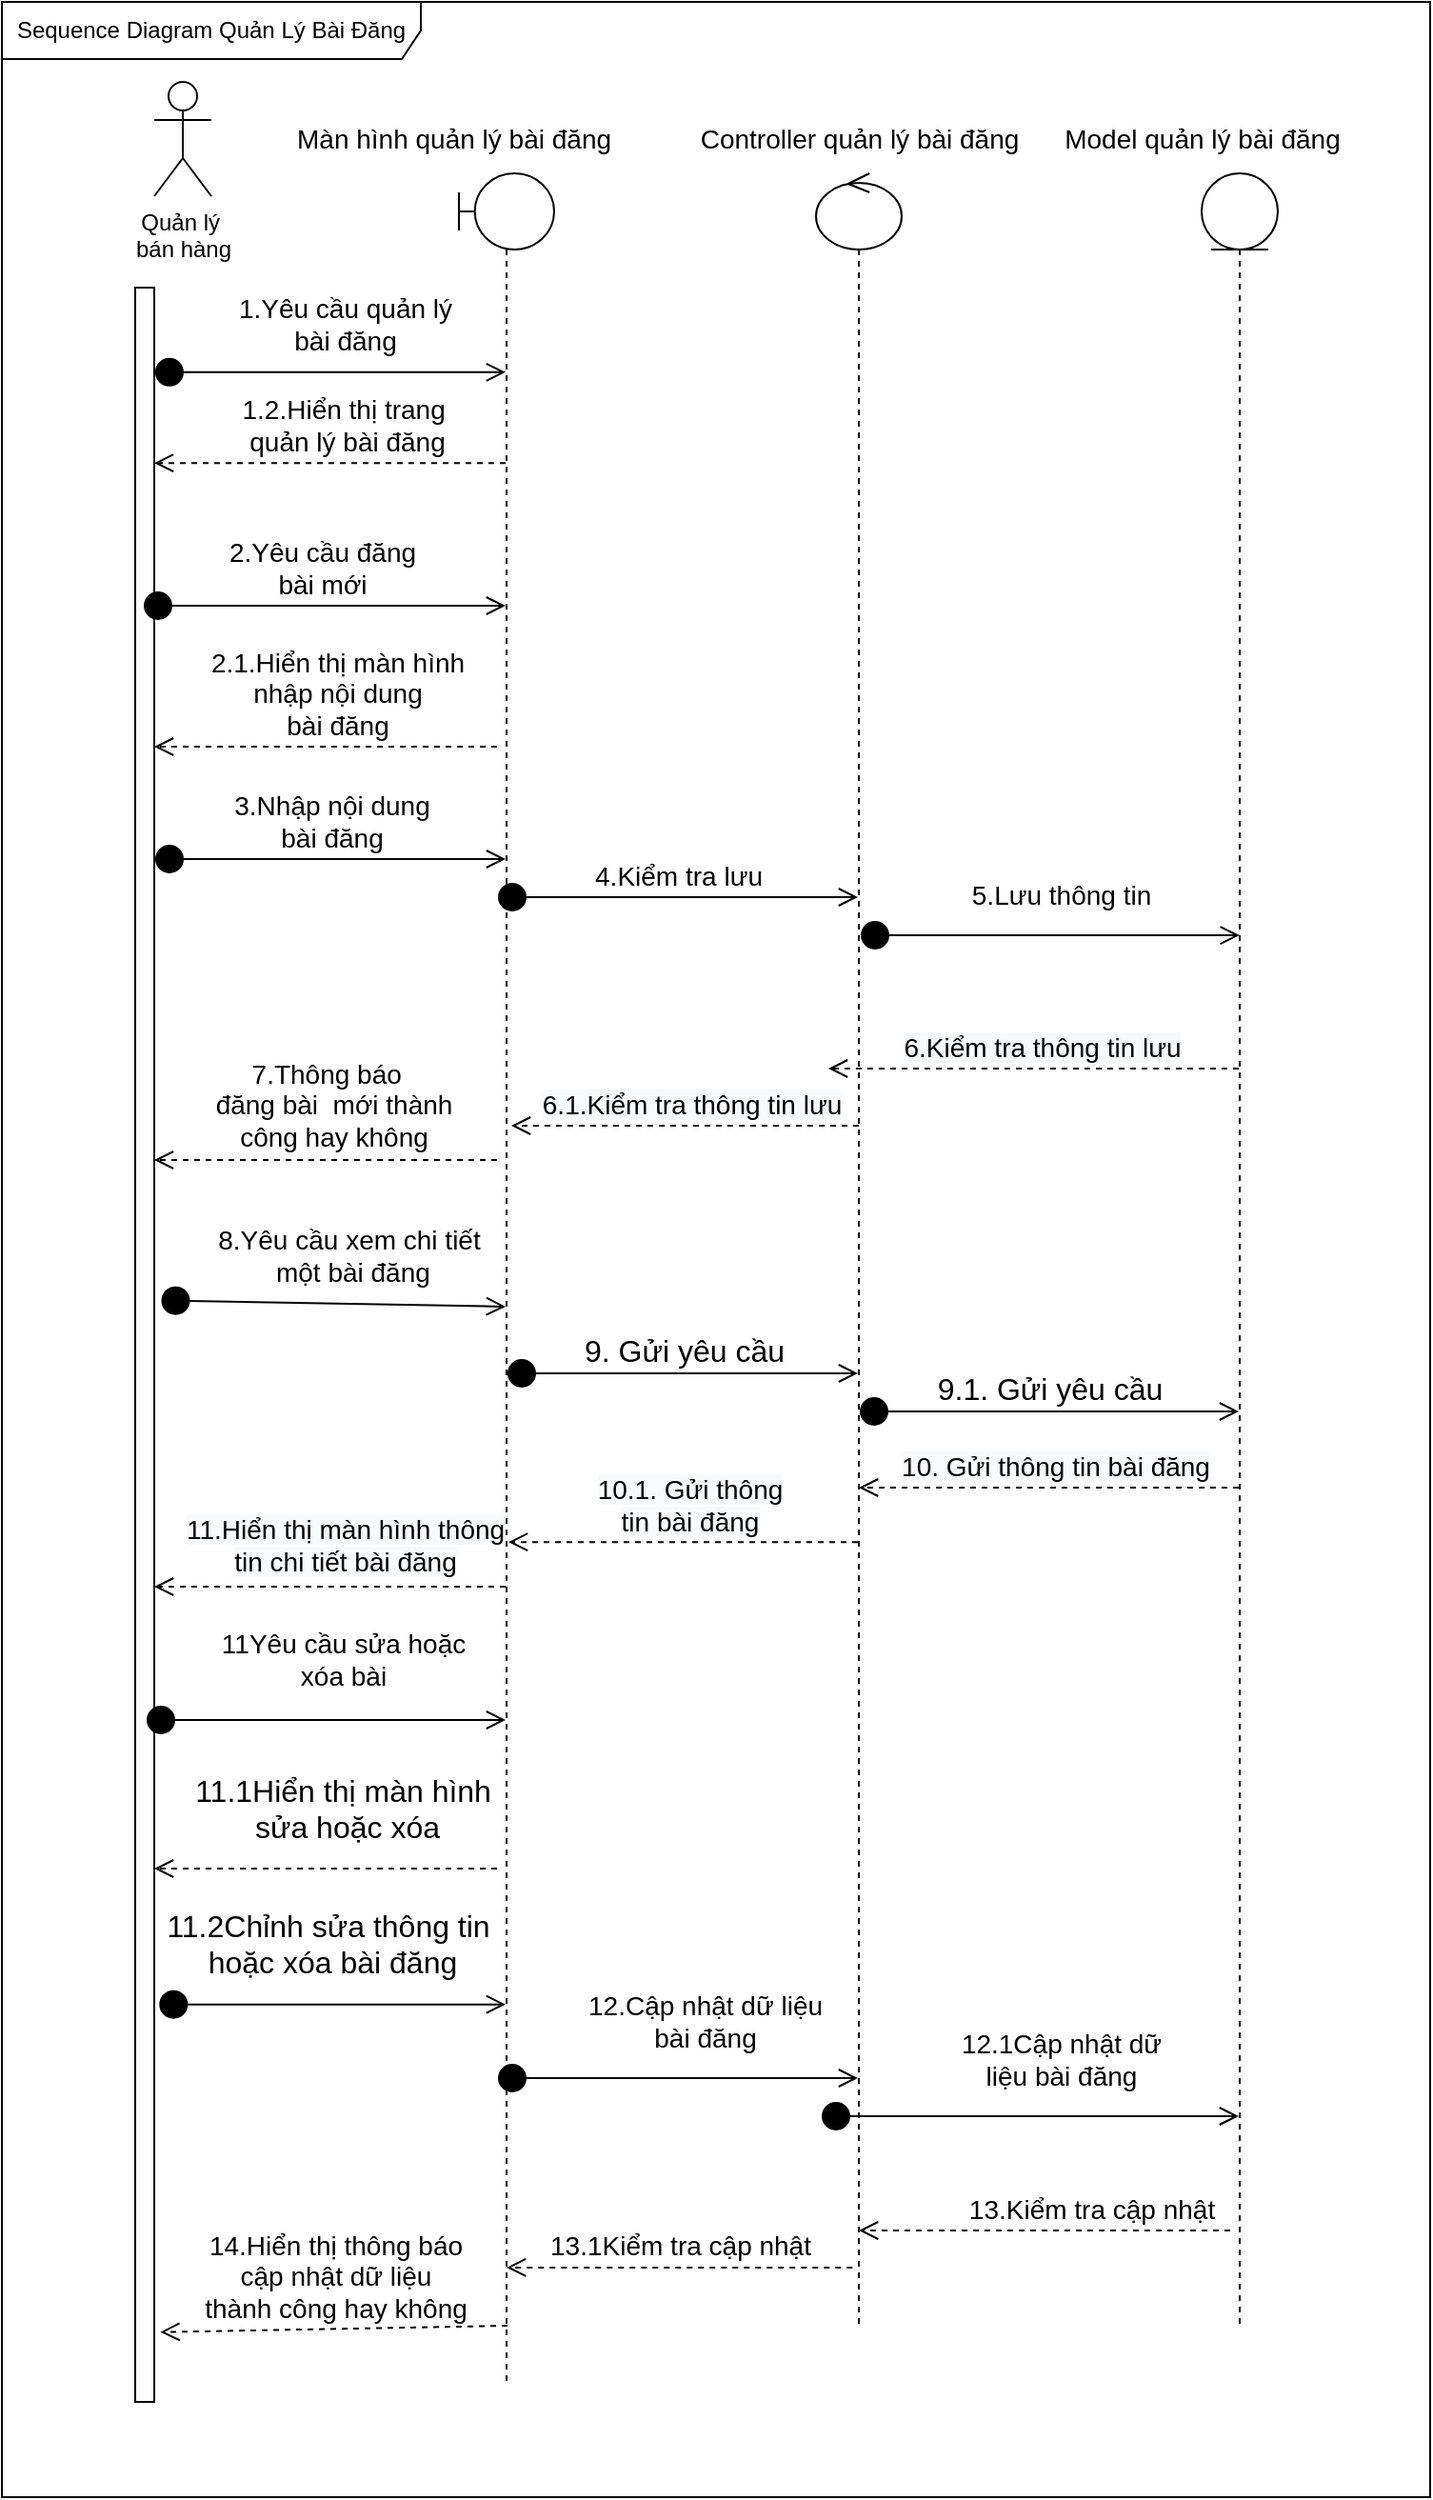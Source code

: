 <mxfile version="13.10.4" type="github">
  <diagram id="Fnlm2DMjcHi9s2eUOgVF" name="Page-1">
    <mxGraphModel dx="1440" dy="606" grid="1" gridSize="10" guides="1" tooltips="1" connect="1" arrows="1" fold="1" page="1" pageScale="1" pageWidth="850" pageHeight="1100" background="#ffffff" math="0" shadow="0">
      <root>
        <mxCell id="0" />
        <mxCell id="1" parent="0" />
        <mxCell id="_-ubU_-cTiMx6BFaM_Zj-2" value="Quản lý&amp;nbsp;&lt;br&gt;bán hàng" style="shape=umlActor;verticalLabelPosition=bottom;verticalAlign=top;html=1;" parent="1" vertex="1">
          <mxGeometry x="130" y="82" width="30" height="60" as="geometry" />
        </mxCell>
        <mxCell id="_-ubU_-cTiMx6BFaM_Zj-3" value="" style="shape=umlLifeline;participant=umlBoundary;perimeter=lifelinePerimeter;whiteSpace=wrap;html=1;container=1;collapsible=0;recursiveResize=0;verticalAlign=top;spacingTop=36;outlineConnect=0;" parent="1" vertex="1">
          <mxGeometry x="290" y="130" width="50" height="1160" as="geometry" />
        </mxCell>
        <mxCell id="_-ubU_-cTiMx6BFaM_Zj-4" value="" style="shape=umlLifeline;participant=umlEntity;perimeter=lifelinePerimeter;whiteSpace=wrap;html=1;container=1;collapsible=0;recursiveResize=0;verticalAlign=top;spacingTop=36;outlineConnect=0;" parent="1" vertex="1">
          <mxGeometry x="680" y="130" width="40" height="1130" as="geometry" />
        </mxCell>
        <mxCell id="_-ubU_-cTiMx6BFaM_Zj-5" value="" style="shape=umlLifeline;participant=umlControl;perimeter=lifelinePerimeter;whiteSpace=wrap;html=1;container=1;collapsible=0;recursiveResize=0;verticalAlign=top;spacingTop=36;outlineConnect=0;" parent="1" vertex="1">
          <mxGeometry x="477.5" y="130" width="45" height="1130" as="geometry" />
        </mxCell>
        <mxCell id="_-ubU_-cTiMx6BFaM_Zj-20" value="&lt;font style=&quot;font-size: 14px&quot;&gt;5.Lưu thông tin&lt;/font&gt;" style="html=1;verticalAlign=bottom;startArrow=circle;startFill=1;endArrow=open;startSize=6;endSize=8;entryX=0.498;entryY=0.354;entryDx=0;entryDy=0;entryPerimeter=0;" parent="_-ubU_-cTiMx6BFaM_Zj-5" target="_-ubU_-cTiMx6BFaM_Zj-4" edge="1">
          <mxGeometry x="0.055" y="10" width="80" relative="1" as="geometry">
            <mxPoint x="23" y="400" as="sourcePoint" />
            <mxPoint x="192.5" y="400" as="targetPoint" />
            <mxPoint as="offset" />
          </mxGeometry>
        </mxCell>
        <mxCell id="_-ubU_-cTiMx6BFaM_Zj-6" value="&lt;font style=&quot;font-size: 14px&quot;&gt;Màn hình quản lý bài đăng&lt;/font&gt;" style="text;html=1;align=center;verticalAlign=middle;resizable=0;points=[];autosize=1;" parent="1" vertex="1">
          <mxGeometry x="197" y="102" width="180" height="20" as="geometry" />
        </mxCell>
        <mxCell id="_-ubU_-cTiMx6BFaM_Zj-7" value="&lt;font style=&quot;font-size: 14px&quot;&gt;Controller quản lý bài đăng&lt;/font&gt;" style="text;html=1;align=center;verticalAlign=middle;resizable=0;points=[];autosize=1;" parent="1" vertex="1">
          <mxGeometry x="410" y="102" width="180" height="20" as="geometry" />
        </mxCell>
        <mxCell id="_-ubU_-cTiMx6BFaM_Zj-8" value="&lt;font style=&quot;font-size: 14px&quot;&gt;Model quản lý bài đăng&lt;/font&gt;" style="text;html=1;align=center;verticalAlign=middle;resizable=0;points=[];autosize=1;" parent="1" vertex="1">
          <mxGeometry x="600" y="102" width="160" height="20" as="geometry" />
        </mxCell>
        <mxCell id="_-ubU_-cTiMx6BFaM_Zj-9" value="" style="html=1;points=[];perimeter=orthogonalPerimeter;" parent="1" vertex="1">
          <mxGeometry x="120" y="190" width="10" height="1110" as="geometry" />
        </mxCell>
        <mxCell id="_-ubU_-cTiMx6BFaM_Zj-11" value="&lt;font style=&quot;font-size: 14px&quot;&gt;1.Yêu cầu quản lý &lt;br&gt;bài đăng&lt;/font&gt;" style="html=1;verticalAlign=bottom;startArrow=circle;startFill=1;endArrow=open;startSize=6;endSize=8;exitX=0.997;exitY=0.04;exitDx=0;exitDy=0;exitPerimeter=0;" parent="1" source="_-ubU_-cTiMx6BFaM_Zj-9" target="_-ubU_-cTiMx6BFaM_Zj-3" edge="1">
          <mxGeometry x="0.089" y="5" width="80" relative="1" as="geometry">
            <mxPoint x="130.0" y="215.33" as="sourcePoint" />
            <mxPoint x="293.49" y="215.33" as="targetPoint" />
            <mxPoint as="offset" />
          </mxGeometry>
        </mxCell>
        <mxCell id="_-ubU_-cTiMx6BFaM_Zj-12" value="&lt;font style=&quot;font-size: 14px&quot;&gt;1.2.Hiển thị trang&amp;nbsp;&lt;br&gt;quản lý bài đăng&lt;br&gt;&lt;/font&gt;" style="html=1;verticalAlign=bottom;endArrow=open;dashed=1;endSize=8;" parent="1" target="_-ubU_-cTiMx6BFaM_Zj-9" edge="1">
          <mxGeometry x="-0.089" relative="1" as="geometry">
            <mxPoint x="314.5" y="282.11" as="sourcePoint" />
            <mxPoint x="151.01" y="282.11" as="targetPoint" />
            <mxPoint as="offset" />
          </mxGeometry>
        </mxCell>
        <mxCell id="_-ubU_-cTiMx6BFaM_Zj-14" value="&lt;font style=&quot;font-size: 14px&quot;&gt;2.Yêu cầu đăng &lt;br&gt;bài&amp;nbsp;mới&lt;br&gt;&lt;/font&gt;" style="html=1;verticalAlign=bottom;startArrow=circle;startFill=1;endArrow=open;startSize=6;endSize=8;" parent="1" edge="1" target="_-ubU_-cTiMx6BFaM_Zj-3">
          <mxGeometry width="80" relative="1" as="geometry">
            <mxPoint x="140" y="357" as="sourcePoint" />
            <mxPoint x="310" y="357" as="targetPoint" />
            <Array as="points">
              <mxPoint x="130" y="357" />
            </Array>
          </mxGeometry>
        </mxCell>
        <mxCell id="_-ubU_-cTiMx6BFaM_Zj-16" value="&lt;font style=&quot;font-size: 14px&quot;&gt;2.1.Hiển thị màn hình &lt;br&gt;nhập nội dung &lt;br&gt;bài đăng&lt;/font&gt;" style="html=1;verticalAlign=bottom;endArrow=open;dashed=1;endSize=8;" parent="1" target="_-ubU_-cTiMx6BFaM_Zj-9" edge="1">
          <mxGeometry x="-0.059" relative="1" as="geometry">
            <mxPoint x="310" y="431" as="sourcePoint" />
            <mxPoint x="162" y="431" as="targetPoint" />
            <Array as="points">
              <mxPoint x="240" y="431" />
            </Array>
            <mxPoint as="offset" />
          </mxGeometry>
        </mxCell>
        <mxCell id="_-ubU_-cTiMx6BFaM_Zj-17" value="&lt;font style=&quot;font-size: 14px&quot;&gt;3.Nhập nội dung &lt;br&gt;bài đăng&lt;/font&gt;" style="html=1;verticalAlign=bottom;startArrow=circle;startFill=1;endArrow=open;startSize=6;endSize=8;" parent="1" target="_-ubU_-cTiMx6BFaM_Zj-3" edge="1" source="_-ubU_-cTiMx6BFaM_Zj-9">
          <mxGeometry width="80" relative="1" as="geometry">
            <mxPoint x="160" y="490" as="sourcePoint" />
            <mxPoint x="240" y="490" as="targetPoint" />
            <Array as="points">
              <mxPoint x="150" y="490" />
            </Array>
          </mxGeometry>
        </mxCell>
        <mxCell id="_-ubU_-cTiMx6BFaM_Zj-18" value="&lt;font style=&quot;font-size: 14px&quot;&gt;4.Kiểm tra lưu&lt;/font&gt;" style="html=1;verticalAlign=bottom;startArrow=circle;startFill=1;endArrow=open;startSize=6;endSize=8;" parent="1" target="_-ubU_-cTiMx6BFaM_Zj-5" edge="1">
          <mxGeometry width="80" relative="1" as="geometry">
            <mxPoint x="310" y="510" as="sourcePoint" />
            <mxPoint x="390" y="510" as="targetPoint" />
          </mxGeometry>
        </mxCell>
        <mxCell id="_-ubU_-cTiMx6BFaM_Zj-21" value="&lt;span style=&quot;font-size: 14px ; background-color: rgb(248 , 249 , 250)&quot;&gt;6.Kiểm tra thông tin lưu&lt;/span&gt;" style="html=1;verticalAlign=bottom;endArrow=open;dashed=1;endSize=8;" parent="1" source="_-ubU_-cTiMx6BFaM_Zj-4" edge="1">
          <mxGeometry x="-0.035" relative="1" as="geometry">
            <mxPoint x="643.5" y="600.0" as="sourcePoint" />
            <mxPoint x="484" y="600" as="targetPoint" />
            <Array as="points">
              <mxPoint x="504" y="600" />
            </Array>
            <mxPoint as="offset" />
          </mxGeometry>
        </mxCell>
        <mxCell id="_-ubU_-cTiMx6BFaM_Zj-23" value="&lt;span style=&quot;font-size: 14px ; background-color: rgb(248 , 249 , 250)&quot;&gt;6.1.Kiểm tra thông tin lưu&lt;/span&gt;" style="html=1;verticalAlign=bottom;endArrow=open;dashed=1;endSize=8;" parent="1" edge="1">
          <mxGeometry x="-0.035" relative="1" as="geometry">
            <mxPoint x="500" y="630" as="sourcePoint" />
            <mxPoint x="317.5" y="630.0" as="targetPoint" />
            <Array as="points">
              <mxPoint x="413.5" y="630" />
              <mxPoint x="337.5" y="630" />
            </Array>
            <mxPoint as="offset" />
          </mxGeometry>
        </mxCell>
        <mxCell id="_-ubU_-cTiMx6BFaM_Zj-25" value="&lt;font style=&quot;font-size: 14px&quot;&gt;7.Thông báo&amp;nbsp;&amp;nbsp;&lt;br&gt;đăng bài&amp;nbsp; mới thành &lt;br&gt;công hay không&lt;br&gt;&lt;/font&gt;" style="html=1;verticalAlign=bottom;endArrow=open;dashed=1;endSize=8;" parent="1" target="_-ubU_-cTiMx6BFaM_Zj-9" edge="1">
          <mxGeometry x="-0.043" y="-1" relative="1" as="geometry">
            <mxPoint x="310" y="648" as="sourcePoint" />
            <mxPoint x="152.86" y="695" as="targetPoint" />
            <mxPoint as="offset" />
          </mxGeometry>
        </mxCell>
        <mxCell id="_-ubU_-cTiMx6BFaM_Zj-26" value="&lt;font style=&quot;font-size: 14px&quot;&gt;8.Yêu cầu xem chi tiết&lt;br&gt;&amp;nbsp;một bài đăng&lt;/font&gt;" style="html=1;verticalAlign=bottom;startArrow=circle;startFill=1;endArrow=open;startSize=6;endSize=8;exitX=1.324;exitY=0.479;exitDx=0;exitDy=0;exitPerimeter=0;" parent="1" source="_-ubU_-cTiMx6BFaM_Zj-9" edge="1">
          <mxGeometry x="0.094" y="5" width="80" relative="1" as="geometry">
            <mxPoint x="150" y="725" as="sourcePoint" />
            <mxPoint x="314.5" y="725" as="targetPoint" />
            <mxPoint as="offset" />
          </mxGeometry>
        </mxCell>
        <mxCell id="_-ubU_-cTiMx6BFaM_Zj-30" value="&lt;font size=&quot;3&quot;&gt;9. Gửi yêu cầu&lt;/font&gt;" style="html=1;verticalAlign=bottom;startArrow=circle;startFill=1;endArrow=open;startSize=6;endSize=8;" parent="1" target="_-ubU_-cTiMx6BFaM_Zj-5" edge="1" source="_-ubU_-cTiMx6BFaM_Zj-3">
          <mxGeometry width="80" relative="1" as="geometry">
            <mxPoint x="319" y="760" as="sourcePoint" />
            <mxPoint x="453.5" y="760" as="targetPoint" />
            <Array as="points">
              <mxPoint x="389" y="760" />
            </Array>
          </mxGeometry>
        </mxCell>
        <mxCell id="_-ubU_-cTiMx6BFaM_Zj-31" value="&lt;font size=&quot;3&quot;&gt;9.1. Gửi yêu cầu&lt;/font&gt;" style="html=1;verticalAlign=bottom;startArrow=circle;startFill=1;endArrow=open;startSize=6;endSize=8;" parent="1" target="_-ubU_-cTiMx6BFaM_Zj-4" edge="1">
          <mxGeometry width="80" relative="1" as="geometry">
            <mxPoint x="500" y="780" as="sourcePoint" />
            <mxPoint x="650.0" y="780" as="targetPoint" />
            <Array as="points">
              <mxPoint x="554.5" y="780" />
            </Array>
          </mxGeometry>
        </mxCell>
        <mxCell id="_-ubU_-cTiMx6BFaM_Zj-32" value="&lt;span style=&quot;font-size: 14px ; background-color: rgb(248 , 249 , 250)&quot;&gt;10. Gửi thông tin bài đăng&lt;/span&gt;" style="html=1;verticalAlign=bottom;endArrow=open;dashed=1;endSize=8;" parent="1" edge="1" source="_-ubU_-cTiMx6BFaM_Zj-4">
          <mxGeometry x="-0.035" relative="1" as="geometry">
            <mxPoint x="665.5" y="820" as="sourcePoint" />
            <mxPoint x="500" y="820" as="targetPoint" />
            <Array as="points">
              <mxPoint x="500" y="820" />
            </Array>
            <mxPoint as="offset" />
          </mxGeometry>
        </mxCell>
        <mxCell id="_-ubU_-cTiMx6BFaM_Zj-33" value="&lt;span style=&quot;font-size: 14px ; background-color: rgb(248 , 249 , 250)&quot;&gt;10.1. Gửi thông &lt;br&gt;tin bài đăng&lt;/span&gt;" style="html=1;verticalAlign=bottom;endArrow=open;dashed=1;endSize=8;" parent="1" edge="1" source="_-ubU_-cTiMx6BFaM_Zj-5">
          <mxGeometry x="-0.035" relative="1" as="geometry">
            <mxPoint x="505" y="849" as="sourcePoint" />
            <mxPoint x="316" y="849" as="targetPoint" />
            <Array as="points">
              <mxPoint x="316" y="848.57" />
            </Array>
            <mxPoint as="offset" />
          </mxGeometry>
        </mxCell>
        <mxCell id="_-ubU_-cTiMx6BFaM_Zj-34" value="&lt;span style=&quot;font-size: 14px ; background-color: rgb(248 , 249 , 250)&quot;&gt;11.Hiển thị màn hình thông &lt;br&gt;tin chi tiết bài đăng&lt;/span&gt;" style="html=1;verticalAlign=bottom;endArrow=open;dashed=1;endSize=8;" parent="1" edge="1" source="_-ubU_-cTiMx6BFaM_Zj-3">
          <mxGeometry x="-0.084" y="-2" relative="1" as="geometry">
            <mxPoint x="310" y="872" as="sourcePoint" />
            <mxPoint x="130" y="872" as="targetPoint" />
            <Array as="points">
              <mxPoint x="275" y="872" />
              <mxPoint x="160" y="872" />
            </Array>
            <mxPoint as="offset" />
          </mxGeometry>
        </mxCell>
        <mxCell id="_-ubU_-cTiMx6BFaM_Zj-35" value="&lt;font style=&quot;font-size: 14px&quot;&gt;11Yêu cầu sửa hoặc &lt;br&gt;xóa bài&lt;/font&gt;" style="html=1;verticalAlign=bottom;startArrow=circle;startFill=1;endArrow=open;startSize=6;endSize=8;" parent="1" target="_-ubU_-cTiMx6BFaM_Zj-3" edge="1">
          <mxGeometry x="0.094" y="12" width="80" relative="1" as="geometry">
            <mxPoint x="125.5" y="942" as="sourcePoint" />
            <mxPoint x="290.0" y="942" as="targetPoint" />
            <mxPoint as="offset" />
          </mxGeometry>
        </mxCell>
        <mxCell id="_-ubU_-cTiMx6BFaM_Zj-36" value="&lt;font size=&quot;3&quot;&gt;11.1Hiển thị màn hình&amp;nbsp;&lt;br&gt;sửa hoặc xóa&lt;br&gt;&lt;/font&gt;" style="html=1;verticalAlign=bottom;endArrow=open;dashed=1;endSize=8;" parent="1" target="_-ubU_-cTiMx6BFaM_Zj-9" edge="1">
          <mxGeometry x="-0.125" y="-10" relative="1" as="geometry">
            <mxPoint x="310" y="1020" as="sourcePoint" />
            <mxPoint x="230" y="1020" as="targetPoint" />
            <mxPoint as="offset" />
          </mxGeometry>
        </mxCell>
        <mxCell id="_-ubU_-cTiMx6BFaM_Zj-37" value="&lt;font size=&quot;3&quot;&gt;11.2Chỉnh sửa thông tin&lt;br&gt;&amp;nbsp;hoặc xóa bài đăng&lt;br&gt;&lt;/font&gt;" style="html=1;verticalAlign=bottom;startArrow=circle;startFill=1;endArrow=open;startSize=6;endSize=8;exitX=1.215;exitY=0.812;exitDx=0;exitDy=0;exitPerimeter=0;" parent="1" source="_-ubU_-cTiMx6BFaM_Zj-9" target="_-ubU_-cTiMx6BFaM_Zj-3" edge="1">
          <mxGeometry x="-0.027" y="10" width="80" relative="1" as="geometry">
            <mxPoint x="150" y="1090" as="sourcePoint" />
            <mxPoint x="250" y="1090" as="targetPoint" />
            <mxPoint as="offset" />
          </mxGeometry>
        </mxCell>
        <mxCell id="_-ubU_-cTiMx6BFaM_Zj-38" value="&lt;font style=&quot;font-size: 14px&quot;&gt;12.Cập nhật dữ liệu &lt;br&gt;bài đăng&lt;/font&gt;" style="html=1;verticalAlign=bottom;startArrow=circle;startFill=1;endArrow=open;startSize=6;endSize=8;" parent="1" target="_-ubU_-cTiMx6BFaM_Zj-5" edge="1">
          <mxGeometry x="0.146" y="10" width="80" relative="1" as="geometry">
            <mxPoint x="310" y="1130" as="sourcePoint" />
            <mxPoint x="390" y="1130" as="targetPoint" />
            <mxPoint as="offset" />
          </mxGeometry>
        </mxCell>
        <mxCell id="_-ubU_-cTiMx6BFaM_Zj-39" value="&lt;font style=&quot;font-size: 14px&quot;&gt;12.1Cập nhật dữ &lt;br&gt;liệu bài đăng&lt;/font&gt;" style="html=1;verticalAlign=bottom;startArrow=circle;startFill=1;endArrow=open;startSize=6;endSize=8;" parent="1" target="_-ubU_-cTiMx6BFaM_Zj-4" edge="1">
          <mxGeometry x="0.146" y="10" width="80" relative="1" as="geometry">
            <mxPoint x="480" y="1150" as="sourcePoint" />
            <mxPoint x="654.5" y="1150" as="targetPoint" />
            <mxPoint as="offset" />
          </mxGeometry>
        </mxCell>
        <mxCell id="_-ubU_-cTiMx6BFaM_Zj-40" value="&lt;font style=&quot;font-size: 14px&quot;&gt;13.Kiểm tra cập nhật&lt;/font&gt;" style="html=1;verticalAlign=bottom;endArrow=open;dashed=1;endSize=8;" parent="1" target="_-ubU_-cTiMx6BFaM_Zj-5" edge="1">
          <mxGeometry x="-0.234" relative="1" as="geometry">
            <mxPoint x="695" y="1210" as="sourcePoint" />
            <mxPoint x="524.071" y="1210" as="targetPoint" />
            <mxPoint x="1" as="offset" />
          </mxGeometry>
        </mxCell>
        <mxCell id="_-ubU_-cTiMx6BFaM_Zj-41" value="&lt;font style=&quot;font-size: 14px&quot;&gt;13.1Kiểm tra cập nhật&lt;/font&gt;" style="html=1;verticalAlign=bottom;endArrow=open;dashed=1;endSize=8;exitX=0.425;exitY=0.973;exitDx=0;exitDy=0;exitPerimeter=0;" parent="1" target="_-ubU_-cTiMx6BFaM_Zj-3" edge="1" source="_-ubU_-cTiMx6BFaM_Zj-5">
          <mxGeometry relative="1" as="geometry">
            <mxPoint x="485.5" y="1230" as="sourcePoint" />
            <mxPoint x="320" y="1230" as="targetPoint" />
          </mxGeometry>
        </mxCell>
        <mxCell id="_-ubU_-cTiMx6BFaM_Zj-42" value="&lt;font style=&quot;font-size: 14px&quot;&gt;14.Hiển thị thông báo &lt;br&gt;cập nhật dữ liệu &lt;br&gt;thành công hay không&lt;/font&gt;" style="html=1;verticalAlign=bottom;endArrow=open;dashed=1;endSize=8;entryX=1.324;entryY=0.967;entryDx=0;entryDy=0;entryPerimeter=0;" parent="1" target="_-ubU_-cTiMx6BFaM_Zj-9" edge="1">
          <mxGeometry relative="1" as="geometry">
            <mxPoint x="315.5" y="1260" as="sourcePoint" />
            <mxPoint x="150" y="1260" as="targetPoint" />
          </mxGeometry>
        </mxCell>
        <mxCell id="5hoibIU9ViuUfCtpe5Di-1" value="Sequence Diagram Quản Lý Bài Đăng" style="shape=umlFrame;whiteSpace=wrap;html=1;width=220;height=30;" vertex="1" parent="1">
          <mxGeometry x="50" y="40" width="750" height="1310" as="geometry" />
        </mxCell>
      </root>
    </mxGraphModel>
  </diagram>
</mxfile>
